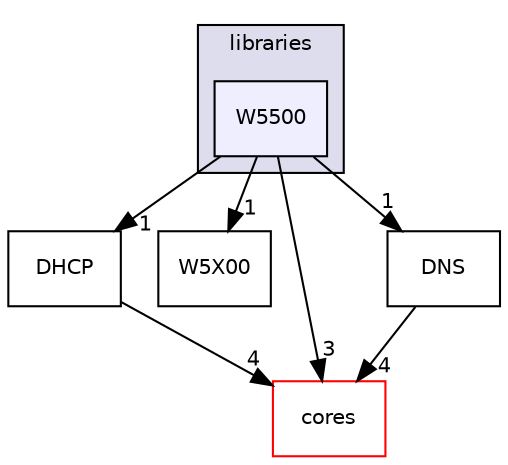 digraph "libraries/W5500" {
  compound=true
  node [ fontsize="10", fontname="Helvetica"];
  edge [ labelfontsize="10", labelfontname="Helvetica"];
  subgraph clusterdir_bc0718b08fb2015b8e59c47b2805f60c {
    graph [ bgcolor="#ddddee", pencolor="black", label="libraries" fontname="Helvetica", fontsize="10", URL="dir_bc0718b08fb2015b8e59c47b2805f60c.html"]
  dir_34b2d013f902ef6d88a226a182ed31c7 [shape=box, label="W5500", style="filled", fillcolor="#eeeeff", pencolor="black", URL="dir_34b2d013f902ef6d88a226a182ed31c7.html"];
  }
  dir_37ccd3b3b1f27f00b84fa6cf616d3e34 [shape=box label="DHCP" URL="dir_37ccd3b3b1f27f00b84fa6cf616d3e34.html"];
  dir_4ad88a5f4a7824d3de9d6bb9c1cbce46 [shape=box label="W5X00" URL="dir_4ad88a5f4a7824d3de9d6bb9c1cbce46.html"];
  dir_51d9c9f08f6806a0f97badf342e5b4d7 [shape=box label="cores" fillcolor="white" style="filled" color="red" URL="dir_51d9c9f08f6806a0f97badf342e5b4d7.html"];
  dir_b30ec599f796143ce095a1e96c26492b [shape=box label="DNS" URL="dir_b30ec599f796143ce095a1e96c26492b.html"];
  dir_34b2d013f902ef6d88a226a182ed31c7->dir_37ccd3b3b1f27f00b84fa6cf616d3e34 [headlabel="1", labeldistance=1.5 headhref="dir_000088_000027.html"];
  dir_34b2d013f902ef6d88a226a182ed31c7->dir_4ad88a5f4a7824d3de9d6bb9c1cbce46 [headlabel="1", labeldistance=1.5 headhref="dir_000088_000089.html"];
  dir_34b2d013f902ef6d88a226a182ed31c7->dir_51d9c9f08f6806a0f97badf342e5b4d7 [headlabel="3", labeldistance=1.5 headhref="dir_000088_000000.html"];
  dir_34b2d013f902ef6d88a226a182ed31c7->dir_b30ec599f796143ce095a1e96c26492b [headlabel="1", labeldistance=1.5 headhref="dir_000088_000029.html"];
  dir_37ccd3b3b1f27f00b84fa6cf616d3e34->dir_51d9c9f08f6806a0f97badf342e5b4d7 [headlabel="4", labeldistance=1.5 headhref="dir_000027_000000.html"];
  dir_b30ec599f796143ce095a1e96c26492b->dir_51d9c9f08f6806a0f97badf342e5b4d7 [headlabel="4", labeldistance=1.5 headhref="dir_000029_000000.html"];
}
